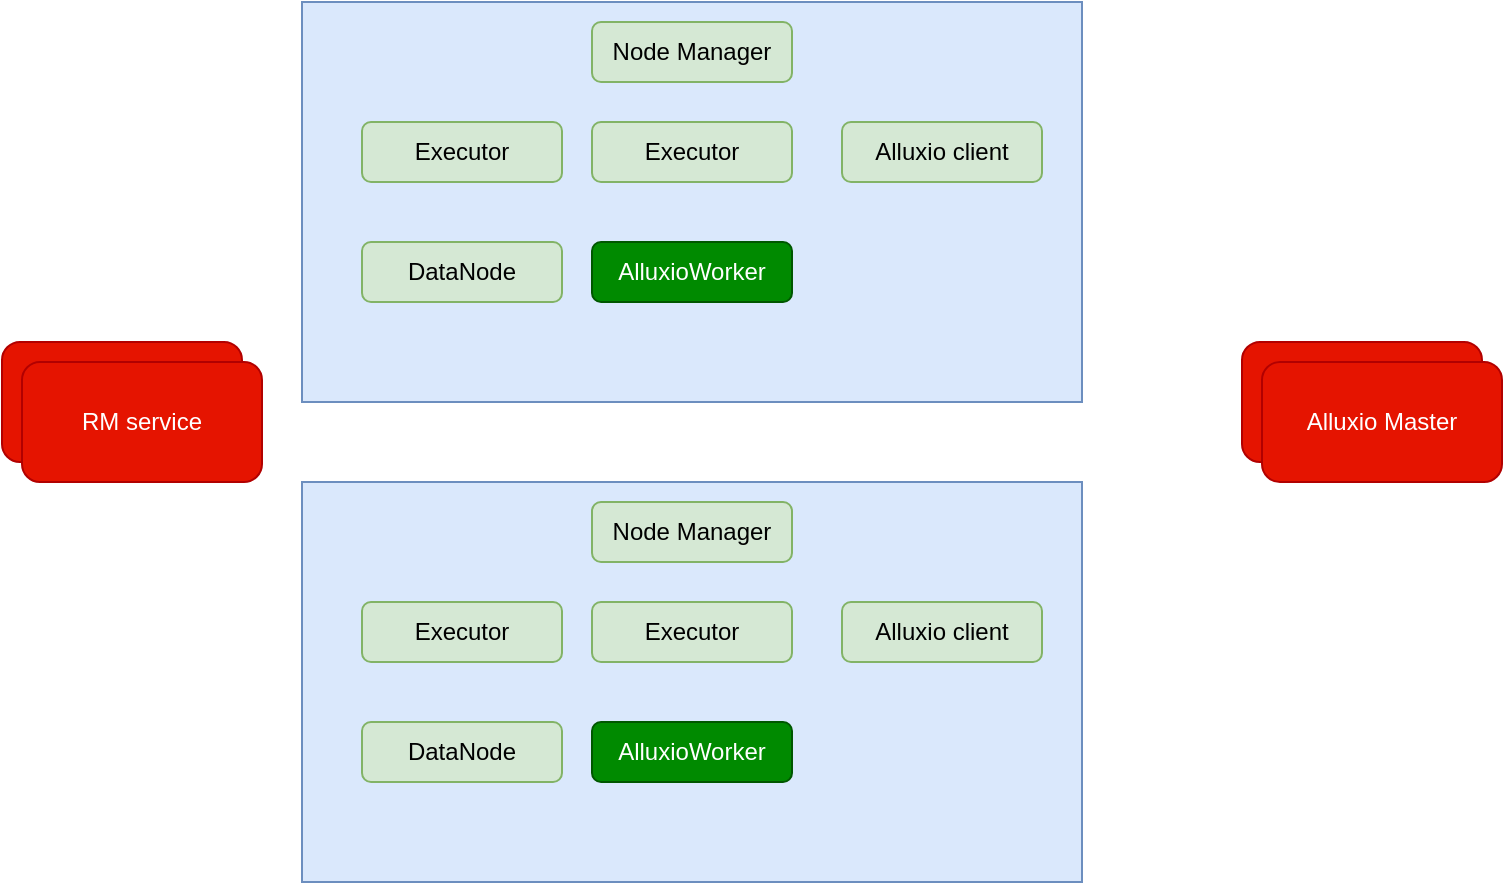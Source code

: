 <mxfile version="15.7.4" type="github">
  <diagram id="t_1q5KEKuvA8vM5OTTdt" name="Page-1">
    <mxGraphModel dx="1422" dy="762" grid="1" gridSize="10" guides="1" tooltips="1" connect="1" arrows="1" fold="1" page="1" pageScale="1" pageWidth="827" pageHeight="1169" math="0" shadow="0">
      <root>
        <mxCell id="0" />
        <mxCell id="1" parent="0" />
        <mxCell id="02zp73fsQsVZQxTClNC5-2" value="" style="rounded=0;whiteSpace=wrap;html=1;fillColor=#dae8fc;strokeColor=#6c8ebf;" vertex="1" parent="1">
          <mxGeometry x="160" y="70" width="390" height="200" as="geometry" />
        </mxCell>
        <mxCell id="02zp73fsQsVZQxTClNC5-3" value="Node Manager" style="rounded=1;whiteSpace=wrap;html=1;fillColor=#d5e8d4;strokeColor=#82b366;" vertex="1" parent="1">
          <mxGeometry x="305" y="80" width="100" height="30" as="geometry" />
        </mxCell>
        <mxCell id="02zp73fsQsVZQxTClNC5-4" value="" style="rounded=1;whiteSpace=wrap;html=1;fillColor=#e51400;fontColor=#ffffff;strokeColor=#B20000;" vertex="1" parent="1">
          <mxGeometry x="630" y="240" width="120" height="60" as="geometry" />
        </mxCell>
        <mxCell id="02zp73fsQsVZQxTClNC5-5" value="Executor" style="rounded=1;whiteSpace=wrap;html=1;fillColor=#d5e8d4;strokeColor=#82b366;" vertex="1" parent="1">
          <mxGeometry x="190" y="130" width="100" height="30" as="geometry" />
        </mxCell>
        <mxCell id="02zp73fsQsVZQxTClNC5-6" value="Executor" style="rounded=1;whiteSpace=wrap;html=1;fillColor=#d5e8d4;strokeColor=#82b366;" vertex="1" parent="1">
          <mxGeometry x="305" y="130" width="100" height="30" as="geometry" />
        </mxCell>
        <mxCell id="02zp73fsQsVZQxTClNC5-7" value="Alluxio client" style="rounded=1;whiteSpace=wrap;html=1;fillColor=#d5e8d4;strokeColor=#82b366;" vertex="1" parent="1">
          <mxGeometry x="430" y="130" width="100" height="30" as="geometry" />
        </mxCell>
        <mxCell id="02zp73fsQsVZQxTClNC5-8" value="DataNode" style="rounded=1;whiteSpace=wrap;html=1;fillColor=#d5e8d4;strokeColor=#82b366;" vertex="1" parent="1">
          <mxGeometry x="190" y="190" width="100" height="30" as="geometry" />
        </mxCell>
        <mxCell id="02zp73fsQsVZQxTClNC5-9" value="AlluxioWorker" style="rounded=1;whiteSpace=wrap;html=1;fillColor=#008a00;strokeColor=#005700;fontColor=#ffffff;" vertex="1" parent="1">
          <mxGeometry x="305" y="190" width="100" height="30" as="geometry" />
        </mxCell>
        <mxCell id="02zp73fsQsVZQxTClNC5-10" value="Alluxio Master" style="rounded=1;whiteSpace=wrap;html=1;fillColor=#e51400;fontColor=#ffffff;strokeColor=#B20000;" vertex="1" parent="1">
          <mxGeometry x="640" y="250" width="120" height="60" as="geometry" />
        </mxCell>
        <mxCell id="02zp73fsQsVZQxTClNC5-11" value="" style="rounded=0;whiteSpace=wrap;html=1;fillColor=#dae8fc;strokeColor=#6c8ebf;" vertex="1" parent="1">
          <mxGeometry x="160" y="310" width="390" height="200" as="geometry" />
        </mxCell>
        <mxCell id="02zp73fsQsVZQxTClNC5-12" value="Node Manager" style="rounded=1;whiteSpace=wrap;html=1;fillColor=#d5e8d4;strokeColor=#82b366;" vertex="1" parent="1">
          <mxGeometry x="305" y="320" width="100" height="30" as="geometry" />
        </mxCell>
        <mxCell id="02zp73fsQsVZQxTClNC5-13" value="Executor" style="rounded=1;whiteSpace=wrap;html=1;fillColor=#d5e8d4;strokeColor=#82b366;" vertex="1" parent="1">
          <mxGeometry x="190" y="370" width="100" height="30" as="geometry" />
        </mxCell>
        <mxCell id="02zp73fsQsVZQxTClNC5-14" value="Executor" style="rounded=1;whiteSpace=wrap;html=1;fillColor=#d5e8d4;strokeColor=#82b366;" vertex="1" parent="1">
          <mxGeometry x="305" y="370" width="100" height="30" as="geometry" />
        </mxCell>
        <mxCell id="02zp73fsQsVZQxTClNC5-15" value="Alluxio client" style="rounded=1;whiteSpace=wrap;html=1;fillColor=#d5e8d4;strokeColor=#82b366;" vertex="1" parent="1">
          <mxGeometry x="430" y="370" width="100" height="30" as="geometry" />
        </mxCell>
        <mxCell id="02zp73fsQsVZQxTClNC5-16" value="DataNode" style="rounded=1;whiteSpace=wrap;html=1;fillColor=#d5e8d4;strokeColor=#82b366;" vertex="1" parent="1">
          <mxGeometry x="190" y="430" width="100" height="30" as="geometry" />
        </mxCell>
        <mxCell id="02zp73fsQsVZQxTClNC5-17" value="AlluxioWorker" style="rounded=1;whiteSpace=wrap;html=1;fillColor=#008a00;strokeColor=#005700;fontColor=#ffffff;" vertex="1" parent="1">
          <mxGeometry x="305" y="430" width="100" height="30" as="geometry" />
        </mxCell>
        <mxCell id="02zp73fsQsVZQxTClNC5-20" value="" style="rounded=1;whiteSpace=wrap;html=1;fillColor=#e51400;fontColor=#ffffff;strokeColor=#B20000;" vertex="1" parent="1">
          <mxGeometry x="10" y="240" width="120" height="60" as="geometry" />
        </mxCell>
        <mxCell id="02zp73fsQsVZQxTClNC5-21" value="RM service" style="rounded=1;whiteSpace=wrap;html=1;fillColor=#e51400;fontColor=#ffffff;strokeColor=#B20000;" vertex="1" parent="1">
          <mxGeometry x="20" y="250" width="120" height="60" as="geometry" />
        </mxCell>
      </root>
    </mxGraphModel>
  </diagram>
</mxfile>
